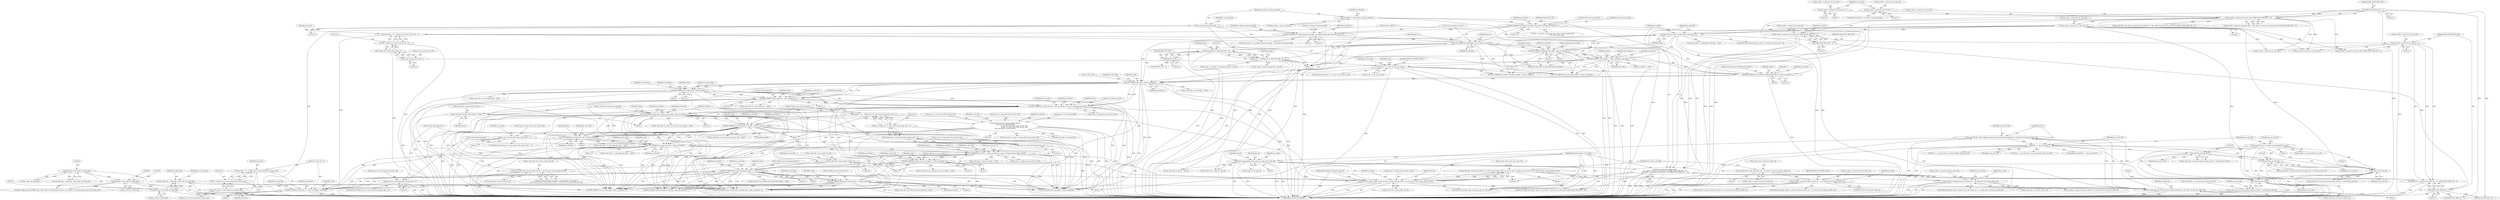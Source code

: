 digraph "0_Android_913d9e8d93d6b81bb8eac3fc2c1426651f5b259d@pointer" {
"1002420" [label="(Call,(void *)ps_pic_buf_ref)"];
"1002341" [label="(Call,(void *)ps_pic_buf_ref)"];
"1002251" [label="(Call,ps_pic_buf_ref = ps_codec->as_process[0].ps_cur_pic)"];
"1002247" [label="(Call,NULL == ps_pic_buf_ref)"];
"1002239" [label="(Call,ps_pic_buf_ref = ihevc_dpb_mgr_get_ref_by_nearest_poc(ps_dpb_mgr, ps_slice_hdr->i4_abs_pic_order_cnt))"];
"1002241" [label="(Call,ihevc_dpb_mgr_get_ref_by_nearest_poc(ps_dpb_mgr, ps_slice_hdr->i4_abs_pic_order_cnt))"];
"1002224" [label="(Call,*ps_dpb_mgr = (dpb_mgr_t *)ps_codec->pv_dpb_mgr)"];
"1002226" [label="(Call,(dpb_mgr_t *)ps_codec->pv_dpb_mgr)"];
"1002097" [label="(Call,(dpb_mgr_t *)ps_codec->pv_dpb_mgr)"];
"1002023" [label="(Call,(dpb_mgr_t *)ps_codec->pv_dpb_mgr)"];
"1001684" [label="(Call,ps_codec->s_parse.i4_abs_pic_order_cnt == ps_slice_hdr->i4_abs_pic_order_cnt)"];
"1001655" [label="(Call,ps_slice_hdr->i4_abs_pic_order_cnt = ihevcd_calc_poc(ps_codec, ps_nal, ps_sps->i1_log2_max_pic_order_cnt_lsb, ps_slice_hdr->i4_pic_order_cnt_lsb))"];
"1001659" [label="(Call,ihevcd_calc_poc(ps_codec, ps_nal, ps_sps->i1_log2_max_pic_order_cnt_lsb, ps_slice_hdr->i4_pic_order_cnt_lsb))"];
"1000439" [label="(Call,ihevcd_copy_slice_hdr(ps_codec,\n (ps_codec->s_parse.i4_cur_slice_idx & (MAX_SLICE_HDR_CNT - 1)),\n ((ps_codec->s_parse.i4_cur_slice_idx - 1) & (MAX_SLICE_HDR_CNT - 1))))"];
"1000264" [label="(Call,ihevcd_copy_pps(ps_codec, pps_id, ps_pps_ref->i1_pps_id))"];
"1000130" [label="(MethodParameterIn,codec_t *ps_codec)"];
"1000214" [label="(Call,pps_id = CLIP3(pps_id, 0, MAX_PPS_CNT - 2))"];
"1000216" [label="(Call,CLIP3(pps_id, 0, MAX_PPS_CNT - 2))"];
"1000210" [label="(Call,UEV_PARSE(\"pic_parameter_set_id\", pps_id, ps_bitstrm))"];
"1000191" [label="(Call,BITS_PARSE(\"first_slice_in_pic_flag\", first_slice_in_pic_flag, ps_bitstrm, 1))"];
"1000148" [label="(Call,*ps_bitstrm = &ps_codec->s_parse.s_bitstrm)"];
"1000205" [label="(Call,BITS_PARSE(\"no_output_of_prior_pics_flag\", no_output_of_prior_pics_flag, ps_bitstrm, 1))"];
"1000160" [label="(Call,no_output_of_prior_pics_flag = 0)"];
"1000219" [label="(Call,MAX_PPS_CNT - 2)"];
"1000441" [label="(Call,ps_codec->s_parse.i4_cur_slice_idx & (MAX_SLICE_HDR_CNT - 1))"];
"1000406" [label="(Call,ps_codec->s_parse.i4_cur_slice_idx & (MAX_SLICE_HDR_CNT - 1))"];
"1000376" [label="(Call,ps_codec->s_parse.i4_cur_slice_idx = 0)"];
"1000391" [label="(Call,ps_codec->s_parse.i4_cur_slice_idx = 1)"];
"1000412" [label="(Call,MAX_SLICE_HDR_CNT - 1)"];
"1000431" [label="(Call,ps_codec->s_parse.i4_cur_slice_idx > 0)"];
"1000447" [label="(Call,MAX_SLICE_HDR_CNT - 1)"];
"1000450" [label="(Call,(ps_codec->s_parse.i4_cur_slice_idx - 1) & (MAX_SLICE_HDR_CNT - 1))"];
"1000451" [label="(Call,ps_codec->s_parse.i4_cur_slice_idx - 1)"];
"1000458" [label="(Call,MAX_SLICE_HDR_CNT - 1)"];
"1000131" [label="(MethodParameterIn,nal_header_t *ps_nal)"];
"1000946" [label="(Call,BITS_PARSE(\"poc_lsb_lt[ i ]\", value, ps_bitstrm, ps_sps->i1_log2_max_pic_order_cnt_lsb))"];
"1000858" [label="(Call,UEV_PARSE(\"num_long_term_pics\", value, ps_bitstrm))"];
"1000835" [label="(Call,UEV_PARSE(\"num_long_term_sps\", value, ps_bitstrm))"];
"1000735" [label="(Call,BITS_PARSE(\"short_term_ref_pic_set_idx\", value, ps_bitstrm, numbits))"];
"1000695" [label="(Call,BITS_PARSE(\"short_term_ref_pic_set_sps_flag\", value, ps_bitstrm, 1))"];
"1000683" [label="(Call,BITS_PARSE(\"pic_order_cnt_lsb\", value, ps_bitstrm, ps_sps->i1_log2_max_pic_order_cnt_lsb))"];
"1000638" [label="(Call,BITS_PARSE(\"pic_output_flag\", value, ps_bitstrm, 1))"];
"1000593" [label="(Call,UEV_PARSE(\"slice_type\", value, ps_bitstrm))"];
"1000588" [label="(Call,BITS_PARSE(\"slice_reserved_undetermined_flag[ i ]\", value, ps_bitstrm, 1))"];
"1000538" [label="(Call,value >= ps_sps->i4_pic_size_in_ctb)"];
"1000529" [label="(Call,BITS_PARSE(\"slice_address\", value, ps_bitstrm, num_bits))"];
"1000429" [label="(Call,value && (ps_codec->s_parse.i4_cur_slice_idx > 0))"];
"1000423" [label="(Call,BITS_PARSE(\"dependent_slice_flag\", value, ps_bitstrm, 1))"];
"1000519" [label="(Call,num_bits = 32 - CLZ(ps_sps->i4_pic_size_in_ctb - 1))"];
"1000521" [label="(Call,32 - CLZ(ps_sps->i4_pic_size_in_ctb - 1))"];
"1000523" [label="(Call,CLZ(ps_sps->i4_pic_size_in_ctb - 1))"];
"1000524" [label="(Call,ps_sps->i4_pic_size_in_ctb - 1)"];
"1000660" [label="(Call,BITS_PARSE(\"colour_plane_id\", value, ps_bitstrm, 2))"];
"1000725" [label="(Call,numbits = 32 - CLZ(ps_sps->i1_num_short_term_ref_pic_sets - 1))"];
"1000727" [label="(Call,32 - CLZ(ps_sps->i1_num_short_term_ref_pic_sets - 1))"];
"1000729" [label="(Call,CLZ(ps_sps->i1_num_short_term_ref_pic_sets - 1))"];
"1000730" [label="(Call,ps_sps->i1_num_short_term_ref_pic_sets - 1)"];
"1000719" [label="(Call,ps_sps->i1_num_short_term_ref_pic_sets > 1)"];
"1000779" [label="(Call,ihevcd_short_term_ref_pic_set(ps_bitstrm,\n &ps_sps->as_stref_picset[0],\n                                              ps_sps->i1_num_short_term_ref_pic_sets,\n                                              ps_sps->i1_num_short_term_ref_pic_sets,\n &ps_slice_hdr->s_stref_picset))"];
"1000998" [label="(Call,UEV_PARSE(\"delata_poc_msb_cycle_lt[ i ]\", value, ps_bitstrm))"];
"1000972" [label="(Call,BITS_PARSE(\"delta_poc_msb_present_flag[ i ]\", value, ps_bitstrm, 1))"];
"1000917" [label="(Call,BITS_PARSE(\"lt_idx_sps[ i ]\", value, ps_bitstrm, num_bits))"];
"1000909" [label="(Call,num_bits = 32 - CLZ(ps_sps->i1_num_long_term_ref_pics_sps))"];
"1000911" [label="(Call,32 - CLZ(ps_sps->i1_num_long_term_ref_pics_sps))"];
"1000913" [label="(Call,CLZ(ps_sps->i1_num_long_term_ref_pics_sps))"];
"1000829" [label="(Call,ps_sps->i1_num_long_term_ref_pics_sps > 0)"];
"1000960" [label="(Call,BITS_PARSE(\"used_by_curr_pic_lt_flag[ i ]\", value, ps_bitstrm, 1))"];
"1000561" [label="(Call,ps_slice_hdr->i4_pic_order_cnt_lsb = 0)"];
"1001638" [label="(Call,ps_slice_hdr_base->i4_pic_order_cnt_lsb != ps_slice_hdr->i4_pic_order_cnt_lsb)"];
"1000690" [label="(Call,ps_slice_hdr->i4_pic_order_cnt_lsb = value)"];
"1001670" [label="(Call,ps_slice_hdr->i4_abs_pic_order_cnt = ps_codec->s_parse.i4_abs_pic_order_cnt)"];
"1001850" [label="(Call,ps_codec->s_parse.i4_abs_pic_order_cnt == ps_slice_hdr->i4_abs_pic_order_cnt)"];
"1002307" [label="(Call,(void *)ps_pic_buf_ref)"];
"1002386" [label="(Call,(void *)ps_pic_buf_ref)"];
"1002412" [label="(Call,ps_slice_hdr->as_ref_pic_list1[r_idx].pv_pic_buf = (void *)ps_pic_buf_ref)"];
"1000723" [label="(Literal,1)"];
"1002253" [label="(Call,ps_codec->as_process[0].ps_cur_pic)"];
"1000391" [label="(Call,ps_codec->s_parse.i4_cur_slice_idx = 1)"];
"1000864" [label="(Identifier,ps_slice_hdr)"];
"1000834" [label="(Block,)"];
"1000917" [label="(Call,BITS_PARSE(\"lt_idx_sps[ i ]\", value, ps_bitstrm, num_bits))"];
"1000449" [label="(Literal,1)"];
"1002518" [label="(Call,ihevcd_copy_slice_hdr(ps_codec, 0, (ps_codec->s_parse.i4_cur_slice_idx & (MAX_SLICE_HDR_CNT - 1))))"];
"1000207" [label="(Identifier,no_output_of_prior_pics_flag)"];
"1000838" [label="(Identifier,ps_bitstrm)"];
"1001661" [label="(Identifier,ps_nal)"];
"1002247" [label="(Call,NULL == ps_pic_buf_ref)"];
"1002240" [label="(Identifier,ps_pic_buf_ref)"];
"1000377" [label="(Call,ps_codec->s_parse.i4_cur_slice_idx)"];
"1000921" [label="(Identifier,num_bits)"];
"1000161" [label="(Identifier,no_output_of_prior_pics_flag)"];
"1001864" [label="(Identifier,ps_codec)"];
"1000912" [label="(Literal,32)"];
"1001002" [label="(Call,ps_slice_hdr->ai1_delta_poc_msb_cycle_lt[i] = value)"];
"1000271" [label="(Identifier,sps_id)"];
"1002368" [label="(Call,NULL == ps_slice_hdr->as_ref_pic_list1[r_idx].pv_pic_buf)"];
"1000953" [label="(Call,ps_slice_hdr->ai4_poc_lsb_lt[i] = value)"];
"1001860" [label="(Identifier,IHEVCD_IGNORE_SLICE)"];
"1000285" [label="(Call,(0 != ps_codec->u4_pic_cnt || ps_codec->i4_pic_present) &&\n                    first_slice_in_pic_flag)"];
"1000900" [label="(Block,)"];
"1000206" [label="(Literal,\"no_output_of_prior_pics_flag\")"];
"1002270" [label="(Identifier,ps_mv_buf_ref)"];
"1002527" [label="(Call,MAX_SLICE_HDR_CNT - 1)"];
"1000968" [label="(Identifier,ps_slice_hdr)"];
"1001638" [label="(Call,ps_slice_hdr_base->i4_pic_order_cnt_lsb != ps_slice_hdr->i4_pic_order_cnt_lsb)"];
"1000461" [label="(Call,ps_slice_hdr->i1_dependent_slice_flag = value)"];
"1002413" [label="(Call,ps_slice_hdr->as_ref_pic_list1[r_idx].pv_pic_buf)"];
"1000587" [label="(Block,)"];
"1002023" [label="(Call,(dpb_mgr_t *)ps_codec->pv_dpb_mgr)"];
"1000266" [label="(Identifier,pps_id)"];
"1000962" [label="(Identifier,value)"];
"1000212" [label="(Identifier,pps_id)"];
"1000205" [label="(Call,BITS_PARSE(\"no_output_of_prior_pics_flag\", no_output_of_prior_pics_flag, ps_bitstrm, 1))"];
"1000428" [label="(ControlStructure,if(value && (ps_codec->s_parse.i4_cur_slice_idx > 0)))"];
"1001001" [label="(Identifier,ps_bitstrm)"];
"1000998" [label="(Call,UEV_PARSE(\"delata_poc_msb_cycle_lt[ i ]\", value, ps_bitstrm))"];
"1000165" [label="(Identifier,i1_nal_unit_type)"];
"1000224" [label="(Call,ps_codec->s_parse.ps_pps_base + pps_id)"];
"1000217" [label="(Identifier,pps_id)"];
"1002219" [label="(Block,)"];
"1000972" [label="(Call,BITS_PARSE(\"delta_poc_msb_present_flag[ i ]\", value, ps_bitstrm, 1))"];
"1002017" [label="(Call,ihevcd_bits_flush_to_byte_boundary(ps_bitstrm))"];
"1000731" [label="(Call,ps_sps->i1_num_short_term_ref_pic_sets)"];
"1000521" [label="(Call,32 - CLZ(ps_sps->i4_pic_size_in_ctb - 1))"];
"1000430" [label="(Identifier,value)"];
"1001850" [label="(Call,ps_codec->s_parse.i4_abs_pic_order_cnt == ps_slice_hdr->i4_abs_pic_order_cnt)"];
"1000132" [label="(Block,)"];
"1000947" [label="(Literal,\"poc_lsb_lt[ i ]\")"];
"1002025" [label="(Call,ps_codec->pv_dpb_mgr)"];
"1000529" [label="(Call,BITS_PARSE(\"slice_address\", value, ps_bitstrm, num_bits))"];
"1000778" [label="(Block,)"];
"1000835" [label="(Call,UEV_PARSE(\"num_long_term_sps\", value, ps_bitstrm))"];
"1000392" [label="(Call,ps_codec->s_parse.i4_cur_slice_idx)"];
"1000264" [label="(Call,ihevcd_copy_pps(ps_codec, pps_id, ps_pps_ref->i1_pps_id))"];
"1002386" [label="(Call,(void *)ps_pic_buf_ref)"];
"1000193" [label="(Identifier,first_slice_in_pic_flag)"];
"1000431" [label="(Call,ps_codec->s_parse.i4_cur_slice_idx > 0)"];
"1000520" [label="(Identifier,num_bits)"];
"1000779" [label="(Call,ihevcd_short_term_ref_pic_set(ps_bitstrm,\n &ps_sps->as_stref_picset[0],\n                                              ps_sps->i1_num_short_term_ref_pic_sets,\n                                              ps_sps->i1_num_short_term_ref_pic_sets,\n &ps_slice_hdr->s_stref_picset))"];
"1000210" [label="(Call,UEV_PARSE(\"pic_parameter_set_id\", pps_id, ps_bitstrm))"];
"1000442" [label="(Call,ps_codec->s_parse.i4_cur_slice_idx)"];
"1001670" [label="(Call,ps_slice_hdr->i4_abs_pic_order_cnt = ps_codec->s_parse.i4_abs_pic_order_cnt)"];
"1000907" [label="(Block,)"];
"1001809" [label="(Call,MAX_SLICE_HDR_CNT - 1)"];
"1000641" [label="(Identifier,ps_bitstrm)"];
"1000220" [label="(Identifier,MAX_PPS_CNT)"];
"1001656" [label="(Call,ps_slice_hdr->i4_abs_pic_order_cnt)"];
"1000525" [label="(Call,ps_sps->i4_pic_size_in_ctb)"];
"1000194" [label="(Identifier,ps_bitstrm)"];
"1000213" [label="(Identifier,ps_bitstrm)"];
"1000999" [label="(Literal,\"delata_poc_msb_cycle_lt[ i ]\")"];
"1002420" [label="(Call,(void *)ps_pic_buf_ref)"];
"1001630" [label="(Call,(ps_slice_hdr_base->i1_pps_id != ps_slice_hdr->i1_pps_id) ||\n (ps_slice_hdr_base->i4_pic_order_cnt_lsb != ps_slice_hdr->i4_pic_order_cnt_lsb))"];
"1000427" [label="(Literal,1)"];
"1000728" [label="(Literal,32)"];
"1002343" [label="(Identifier,ps_pic_buf_ref)"];
"1002299" [label="(Call,ps_slice_hdr->as_ref_pic_list0[r_idx].pv_pic_buf = (void *)ps_pic_buf_ref)"];
"1000919" [label="(Identifier,value)"];
"1000458" [label="(Call,MAX_SLICE_HDR_CNT - 1)"];
"1000414" [label="(Literal,1)"];
"1000976" [label="(Literal,1)"];
"1000412" [label="(Call,MAX_SLICE_HDR_CNT - 1)"];
"1000215" [label="(Identifier,pps_id)"];
"1000561" [label="(Call,ps_slice_hdr->i4_pic_order_cnt_lsb = 0)"];
"1001856" [label="(Call,ps_slice_hdr->i4_abs_pic_order_cnt)"];
"1000382" [label="(Literal,0)"];
"1000913" [label="(Call,CLZ(ps_sps->i1_num_long_term_ref_pics_sps))"];
"1000699" [label="(Literal,1)"];
"1001455" [label="(Call,SEV_PARSE(\"slice_qp_delta\", value, ps_bitstrm))"];
"1001681" [label="(Identifier,first_slice_in_pic_flag)"];
"1000199" [label="(Identifier,NAL_BLA_W_LP)"];
"1000595" [label="(Identifier,value)"];
"1000590" [label="(Identifier,value)"];
"1000661" [label="(Literal,\"colour_plane_id\")"];
"1000946" [label="(Call,BITS_PARSE(\"poc_lsb_lt[ i ]\", value, ps_bitstrm, ps_sps->i1_log2_max_pic_order_cnt_lsb))"];
"1000528" [label="(Literal,1)"];
"1000694" [label="(Identifier,value)"];
"1000739" [label="(Identifier,numbits)"];
"1000977" [label="(Call,ps_slice_hdr->ai1_delta_poc_msb_present_flag[i] = value)"];
"1001684" [label="(Call,ps_codec->s_parse.i4_abs_pic_order_cnt == ps_slice_hdr->i4_abs_pic_order_cnt)"];
"1000568" [label="(Identifier,ps_slice_hdr)"];
"1000734" [label="(Literal,1)"];
"1001107" [label="(Call,BITS_PARSE(\"slice_sao_luma_flag\", value, ps_bitstrm, 1))"];
"1000948" [label="(Identifier,value)"];
"1002243" [label="(Call,ps_slice_hdr->i4_abs_pic_order_cnt)"];
"1000702" [label="(Identifier,ps_slice_hdr)"];
"1001671" [label="(Call,ps_slice_hdr->i4_abs_pic_order_cnt)"];
"1000502" [label="(Call,ps_slice_hdr->i1_no_output_of_prior_pics_flag = no_output_of_prior_pics_flag)"];
"1000454" [label="(Identifier,ps_codec)"];
"1000478" [label="(Call,ps_slice_hdr->i1_pps_id = pps_id)"];
"1000413" [label="(Identifier,MAX_SLICE_HDR_CNT)"];
"1000640" [label="(Identifier,value)"];
"1001660" [label="(Identifier,ps_codec)"];
"1002021" [label="(Call,*ps_dpb_mgr = (dpb_mgr_t *)ps_codec->pv_dpb_mgr)"];
"1000961" [label="(Literal,\"used_by_curr_pic_lt_flag[ i ]\")"];
"1000432" [label="(Call,ps_codec->s_parse.i4_cur_slice_idx)"];
"1000637" [label="(Block,)"];
"1000746" [label="(Identifier,st_rps_idx)"];
"1002226" [label="(Call,(dpb_mgr_t *)ps_codec->pv_dpb_mgr)"];
"1002521" [label="(Call,ps_codec->s_parse.i4_cur_slice_idx & (MAX_SLICE_HDR_CNT - 1))"];
"1000222" [label="(Call,ps_pps = ps_codec->s_parse.ps_pps_base + pps_id)"];
"1000964" [label="(Literal,1)"];
"1000209" [label="(Literal,1)"];
"1000593" [label="(Call,UEV_PARSE(\"slice_type\", value, ps_bitstrm))"];
"1000719" [label="(Call,ps_sps->i1_num_short_term_ref_pic_sets > 1)"];
"1002225" [label="(Identifier,ps_dpb_mgr)"];
"1000160" [label="(Call,no_output_of_prior_pics_flag = 0)"];
"1000385" [label="(ControlStructure,if(0 == ps_codec->i4_pic_present))"];
"1000463" [label="(Identifier,ps_slice_hdr)"];
"1000439" [label="(Call,ihevcd_copy_slice_hdr(ps_codec,\n (ps_codec->s_parse.i4_cur_slice_idx & (MAX_SLICE_HDR_CNT - 1)),\n ((ps_codec->s_parse.i4_cur_slice_idx - 1) & (MAX_SLICE_HDR_CNT - 1))))"];
"1000950" [label="(Call,ps_sps->i1_log2_max_pic_order_cnt_lsb)"];
"1000221" [label="(Literal,2)"];
"1001674" [label="(Call,ps_codec->s_parse.i4_abs_pic_order_cnt)"];
"1002097" [label="(Call,(dpb_mgr_t *)ps_codec->pv_dpb_mgr)"];
"1001642" [label="(Call,ps_slice_hdr->i4_pic_order_cnt_lsb)"];
"1002251" [label="(Call,ps_pic_buf_ref = ps_codec->as_process[0].ps_cur_pic)"];
"1002411" [label="(Block,)"];
"1000830" [label="(Call,ps_sps->i1_num_long_term_ref_pics_sps)"];
"1000211" [label="(Literal,\"pic_parameter_set_id\")"];
"1000406" [label="(Call,ps_codec->s_parse.i4_cur_slice_idx & (MAX_SLICE_HDR_CNT - 1))"];
"1002096" [label="(Call,ihevc_dpb_mgr_del_ref((dpb_mgr_t *)ps_codec->pv_dpb_mgr, (buf_mgr_t *)ps_codec->pv_pic_buf_mgr, ps_pic_buf->i4_abs_poc))"];
"1001655" [label="(Call,ps_slice_hdr->i4_abs_pic_order_cnt = ihevcd_calc_poc(ps_codec, ps_nal, ps_sps->i1_log2_max_pic_order_cnt_lsb, ps_slice_hdr->i4_pic_order_cnt_lsb))"];
"1000192" [label="(Literal,\"first_slice_in_pic_flag\")"];
"1001659" [label="(Call,ihevcd_calc_poc(ps_codec, ps_nal, ps_sps->i1_log2_max_pic_order_cnt_lsb, ps_slice_hdr->i4_pic_order_cnt_lsb))"];
"1000214" [label="(Call,pps_id = CLIP3(pps_id, 0, MAX_PPS_CNT - 2))"];
"1000720" [label="(Call,ps_sps->i1_num_short_term_ref_pic_sets)"];
"1000837" [label="(Identifier,value)"];
"1000742" [label="(Identifier,ps_slice_hdr)"];
"1000638" [label="(Call,BITS_PARSE(\"pic_output_flag\", value, ps_bitstrm, 1))"];
"1000539" [label="(Identifier,value)"];
"1000827" [label="(Block,)"];
"1000267" [label="(Call,ps_pps_ref->i1_pps_id)"];
"1001861" [label="(Call,ps_codec->s_parse.i4_abs_pic_order_cnt = ps_slice_hdr->i4_abs_pic_order_cnt)"];
"1001763" [label="(Identifier,ps_codec)"];
"1000662" [label="(Identifier,value)"];
"1001662" [label="(Call,ps_sps->i1_log2_max_pic_order_cnt_lsb)"];
"1002242" [label="(Identifier,ps_dpb_mgr)"];
"1000738" [label="(Identifier,ps_bitstrm)"];
"1000398" [label="(Call,ps_slice_hdr = ps_codec->s_parse.ps_slice_hdr_base + (ps_codec->s_parse.i4_cur_slice_idx & (MAX_SLICE_HDR_CNT - 1)))"];
"1000441" [label="(Call,ps_codec->s_parse.i4_cur_slice_idx & (MAX_SLICE_HDR_CNT - 1))"];
"1000524" [label="(Call,ps_sps->i4_pic_size_in_ctb - 1)"];
"1000596" [label="(Identifier,ps_bitstrm)"];
"1000538" [label="(Call,value >= ps_sps->i4_pic_size_in_ctb)"];
"1001639" [label="(Call,ps_slice_hdr_base->i4_pic_order_cnt_lsb)"];
"1000148" [label="(Call,*ps_bitstrm = &ps_codec->s_parse.s_bitstrm)"];
"1001713" [label="(Call,ps_codec->s_parse.i4_cur_slice_idx--)"];
"1002388" [label="(Identifier,ps_pic_buf_ref)"];
"1002201" [label="(Call,ihevcd_ref_list(ps_codec, ps_pps, ps_sps, ps_slice_hdr))"];
"1000740" [label="(Call,ps_slice_hdr->i1_short_term_ref_pic_set_idx = value)"];
"1000960" [label="(Call,BITS_PARSE(\"used_by_curr_pic_lt_flag[ i ]\", value, ps_bitstrm, 1))"];
"1002233" [label="(Identifier,ps_mv_buf_mgr)"];
"1000265" [label="(Identifier,ps_codec)"];
"1000519" [label="(Call,num_bits = 32 - CLZ(ps_sps->i4_pic_size_in_ctb - 1))"];
"1000667" [label="(Identifier,ps_slice_hdr)"];
"1001669" [label="(Block,)"];
"1002620" [label="(MethodReturn,IHEVCD_ERROR_T)"];
"1000798" [label="(Identifier,st_rps_idx)"];
"1000375" [label="(Block,)"];
"1000451" [label="(Call,ps_codec->s_parse.i4_cur_slice_idx - 1)"];
"1000829" [label="(Call,ps_sps->i1_num_long_term_ref_pics_sps > 0)"];
"1000191" [label="(Call,BITS_PARSE(\"first_slice_in_pic_flag\", first_slice_in_pic_flag, ps_bitstrm, 1))"];
"1000376" [label="(Call,ps_codec->s_parse.i4_cur_slice_idx = 0)"];
"1000555" [label="(Block,)"];
"1000684" [label="(Literal,\"pic_order_cnt_lsb\")"];
"1000691" [label="(Call,ps_slice_hdr->i4_pic_order_cnt_lsb)"];
"1002250" [label="(Block,)"];
"1002252" [label="(Identifier,ps_pic_buf_ref)"];
"1000945" [label="(Block,)"];
"1000586" [label="(Identifier,i)"];
"1000532" [label="(Identifier,ps_bitstrm)"];
"1000594" [label="(Literal,\"slice_type\")"];
"1000517" [label="(Block,)"];
"1000591" [label="(Identifier,ps_bitstrm)"];
"1000530" [label="(Literal,\"slice_address\")"];
"1002412" [label="(Call,ps_slice_hdr->as_ref_pic_list1[r_idx].pv_pic_buf = (void *)ps_pic_buf_ref)"];
"1000204" [label="(Block,)"];
"1000787" [label="(Call,ps_sps->i1_num_short_term_ref_pic_sets)"];
"1001685" [label="(Call,ps_codec->s_parse.i4_abs_pic_order_cnt)"];
"1000780" [label="(Identifier,ps_bitstrm)"];
"1000597" [label="(Call,ps_slice_hdr->i1_slice_type = value)"];
"1001696" [label="(Identifier,slice_address)"];
"1000639" [label="(Literal,\"pic_output_flag\")"];
"1000531" [label="(Identifier,value)"];
"1002248" [label="(Identifier,NULL)"];
"1000450" [label="(Call,(ps_codec->s_parse.i4_cur_slice_idx - 1) & (MAX_SLICE_HDR_CNT - 1))"];
"1001851" [label="(Call,ps_codec->s_parse.i4_abs_pic_order_cnt)"];
"1000697" [label="(Identifier,value)"];
"1000535" [label="(Identifier,slice_address)"];
"1000642" [label="(Literal,1)"];
"1000730" [label="(Call,ps_sps->i1_num_short_term_ref_pic_sets - 1)"];
"1001654" [label="(Block,)"];
"1002246" [label="(ControlStructure,if(NULL == ps_pic_buf_ref))"];
"1000659" [label="(Block,)"];
"1000695" [label="(Call,BITS_PARSE(\"short_term_ref_pic_set_sps_flag\", value, ps_bitstrm, 1))"];
"1002239" [label="(Call,ps_pic_buf_ref = ihevc_dpb_mgr_get_ref_by_nearest_poc(ps_dpb_mgr, ps_slice_hdr->i4_abs_pic_order_cnt))"];
"1000664" [label="(Literal,2)"];
"1001005" [label="(Identifier,ps_slice_hdr)"];
"1000859" [label="(Literal,\"num_long_term_pics\")"];
"1000507" [label="(Call,ps_slice_hdr->i1_pps_id = pps_id)"];
"1000690" [label="(Call,ps_slice_hdr->i4_pic_order_cnt_lsb = value)"];
"1000237" [label="(Block,)"];
"1000537" [label="(ControlStructure,if(value >= ps_sps->i4_pic_size_in_ctb))"];
"1000692" [label="(Identifier,ps_slice_hdr)"];
"1000599" [label="(Identifier,ps_slice_hdr)"];
"1000426" [label="(Identifier,ps_bitstrm)"];
"1000588" [label="(Call,BITS_PARSE(\"slice_reserved_undetermined_flag[ i ]\", value, ps_bitstrm, 1))"];
"1000457" [label="(Literal,1)"];
"1000195" [label="(Literal,1)"];
"1002309" [label="(Identifier,ps_pic_buf_ref)"];
"1000423" [label="(Call,BITS_PARSE(\"dependent_slice_flag\", value, ps_bitstrm, 1))"];
"1000397" [label="(Literal,1)"];
"1000429" [label="(Call,value && (ps_codec->s_parse.i4_cur_slice_idx > 0))"];
"1000643" [label="(Call,ps_slice_hdr->i1_pic_output_flag = value)"];
"1000963" [label="(Identifier,ps_bitstrm)"];
"1000860" [label="(Identifier,value)"];
"1000729" [label="(Call,CLZ(ps_sps->i1_num_short_term_ref_pic_sets - 1))"];
"1000918" [label="(Literal,\"lt_idx_sps[ i ]\")"];
"1002289" [label="(Call,NULL == ps_slice_hdr->as_ref_pic_list0[r_idx].pv_pic_buf)"];
"1001683" [label="(ControlStructure,if(ps_codec->s_parse.i4_abs_pic_order_cnt == ps_slice_hdr->i4_abs_pic_order_cnt))"];
"1002224" [label="(Call,*ps_dpb_mgr = (dpb_mgr_t *)ps_codec->pv_dpb_mgr)"];
"1000925" [label="(Identifier,ps_slice_hdr)"];
"1000949" [label="(Identifier,ps_bitstrm)"];
"1000440" [label="(Identifier,ps_codec)"];
"1002333" [label="(Call,ps_slice_hdr->as_ref_pic_list0[r_idx].pv_pic_buf = (void *)ps_pic_buf_ref)"];
"1000424" [label="(Literal,\"dependent_slice_flag\")"];
"1000735" [label="(Call,BITS_PARSE(\"short_term_ref_pic_set_idx\", value, ps_bitstrm, numbits))"];
"1002422" [label="(Identifier,ps_pic_buf_ref)"];
"1001884" [label="(Call,UEV_PARSE(\"num_entry_point_offsets\", value, ps_bitstrm))"];
"1000544" [label="(Identifier,IHEVCD_IGNORE_SLICE)"];
"1000592" [label="(Literal,1)"];
"1001849" [label="(ControlStructure,if(ps_codec->s_parse.i4_abs_pic_order_cnt == ps_slice_hdr->i4_abs_pic_order_cnt))"];
"1000678" [label="(Block,)"];
"1000737" [label="(Identifier,value)"];
"1002307" [label="(Call,(void *)ps_pic_buf_ref)"];
"1000797" [label="(Call,st_rps_idx = ps_sps->i1_num_short_term_ref_pic_sets)"];
"1000909" [label="(Call,num_bits = 32 - CLZ(ps_sps->i1_num_long_term_ref_pics_sps))"];
"1000533" [label="(Identifier,num_bits)"];
"1000686" [label="(Identifier,ps_bitstrm)"];
"1000836" [label="(Literal,\"num_long_term_sps\")"];
"1000956" [label="(Identifier,ps_slice_hdr)"];
"1001170" [label="(Call,BITS_PARSE(\"num_ref_idx_active_override_flag\", value, ps_bitstrm, 1))"];
"1000131" [label="(MethodParameterIn,nal_header_t *ps_nal)"];
"1002341" [label="(Call,(void *)ps_pic_buf_ref)"];
"1001690" [label="(Call,ps_slice_hdr->i4_abs_pic_order_cnt)"];
"1001772" [label="(Call,ps_codec->s_parse.i4_cur_slice_idx--)"];
"1001082" [label="(Call,BITS_PARSE(\"enable_temporal_mvp_flag\", value, ps_bitstrm, 1))"];
"1000839" [label="(Call,ps_slice_hdr->i1_num_long_term_sps = value)"];
"1000833" [label="(Literal,0)"];
"1000218" [label="(Literal,0)"];
"1000162" [label="(Literal,0)"];
"1000793" [label="(Call,&ps_slice_hdr->s_stref_picset)"];
"1000726" [label="(Identifier,numbits)"];
"1000736" [label="(Literal,\"short_term_ref_pic_set_idx\")"];
"1000683" [label="(Call,BITS_PARSE(\"pic_order_cnt_lsb\", value, ps_bitstrm, ps_sps->i1_log2_max_pic_order_cnt_lsb))"];
"1000437" [label="(Literal,0)"];
"1000911" [label="(Call,32 - CLZ(ps_sps->i1_num_long_term_ref_pics_sps))"];
"1000645" [label="(Identifier,ps_slice_hdr)"];
"1000965" [label="(Call,ps_slice_hdr->ai1_used_by_curr_pic_lt_flag[i] = value)"];
"1000565" [label="(Literal,0)"];
"1000980" [label="(Identifier,ps_slice_hdr)"];
"1000914" [label="(Call,ps_sps->i1_num_long_term_ref_pics_sps)"];
"1000422" [label="(Block,)"];
"1002099" [label="(Call,ps_codec->pv_dpb_mgr)"];
"1000150" [label="(Call,&ps_codec->s_parse.s_bitstrm)"];
"1000459" [label="(Identifier,MAX_SLICE_HDR_CNT)"];
"1001000" [label="(Identifier,value)"];
"1000687" [label="(Call,ps_sps->i1_log2_max_pic_order_cnt_lsb)"];
"1000216" [label="(Call,CLIP3(pps_id, 0, MAX_PPS_CNT - 2))"];
"1000259" [label="(Call,MAX_PPS_CNT - 1)"];
"1000589" [label="(Literal,\"slice_reserved_undetermined_flag[ i ]\")"];
"1000438" [label="(Block,)"];
"1000448" [label="(Identifier,MAX_SLICE_HDR_CNT)"];
"1002261" [label="(Identifier,ps_mv_buf_ref)"];
"1000130" [label="(MethodParameterIn,codec_t *ps_codec)"];
"1000685" [label="(Identifier,value)"];
"1000663" [label="(Identifier,ps_bitstrm)"];
"1002427" [label="(Identifier,ps_slice_hdr)"];
"1002241" [label="(Call,ihevc_dpb_mgr_get_ref_by_nearest_poc(ps_dpb_mgr, ps_slice_hdr->i4_abs_pic_order_cnt))"];
"1000425" [label="(Identifier,value)"];
"1000696" [label="(Literal,\"short_term_ref_pic_set_sps_flag\")"];
"1000974" [label="(Identifier,value)"];
"1000407" [label="(Call,ps_codec->s_parse.i4_cur_slice_idx)"];
"1000208" [label="(Identifier,ps_bitstrm)"];
"1000724" [label="(Block,)"];
"1000997" [label="(Block,)"];
"1000400" [label="(Call,ps_codec->s_parse.ps_slice_hdr_base + (ps_codec->s_parse.i4_cur_slice_idx & (MAX_SLICE_HDR_CNT - 1)))"];
"1000725" [label="(Call,numbits = 32 - CLZ(ps_sps->i1_num_short_term_ref_pic_sets - 1))"];
"1000718" [label="(ControlStructure,if(ps_sps->i1_num_short_term_ref_pic_sets > 1))"];
"1002228" [label="(Call,ps_codec->pv_dpb_mgr)"];
"1000660" [label="(Call,BITS_PARSE(\"colour_plane_id\", value, ps_bitstrm, 2))"];
"1000862" [label="(Call,ps_slice_hdr->i1_num_long_term_pics = value)"];
"1000460" [label="(Literal,1)"];
"1000399" [label="(Identifier,ps_slice_hdr)"];
"1000700" [label="(Call,ps_slice_hdr->i1_short_term_ref_pic_set_sps_flag = value)"];
"1001991" [label="(Call,UEV_PARSE(\"slice_header_extension_length\", value, ps_bitstrm))"];
"1000452" [label="(Call,ps_codec->s_parse.i4_cur_slice_idx)"];
"1000781" [label="(Call,&ps_sps->as_stref_picset[0])"];
"1000828" [label="(ControlStructure,if(ps_sps->i1_num_long_term_ref_pics_sps > 0))"];
"1000973" [label="(Literal,\"delta_poc_msb_present_flag[ i ]\")"];
"1000727" [label="(Call,32 - CLZ(ps_sps->i1_num_short_term_ref_pic_sets - 1))"];
"1000219" [label="(Call,MAX_PPS_CNT - 2)"];
"1001838" [label="(Call,ps_codec->s_parse.i4_abs_pic_order_cnt = ps_slice_hdr->i4_abs_pic_order_cnt)"];
"1000858" [label="(Call,UEV_PARSE(\"num_long_term_pics\", value, ps_bitstrm))"];
"1000223" [label="(Identifier,ps_pps)"];
"1000447" [label="(Call,MAX_SLICE_HDR_CNT - 1)"];
"1001665" [label="(Call,ps_slice_hdr->i4_pic_order_cnt_lsb)"];
"1000534" [label="(Call,slice_address = value)"];
"1002249" [label="(Identifier,ps_pic_buf_ref)"];
"1002378" [label="(Call,ps_slice_hdr->as_ref_pic_list1[r_idx].pv_pic_buf = (void *)ps_pic_buf_ref)"];
"1000975" [label="(Identifier,ps_bitstrm)"];
"1000790" [label="(Call,ps_sps->i1_num_short_term_ref_pic_sets)"];
"1000553" [label="(Identifier,ps_slice_hdr)"];
"1000522" [label="(Literal,32)"];
"1000910" [label="(Identifier,num_bits)"];
"1000540" [label="(Call,ps_sps->i4_pic_size_in_ctb)"];
"1000562" [label="(Call,ps_slice_hdr->i4_pic_order_cnt_lsb)"];
"1000149" [label="(Identifier,ps_bitstrm)"];
"1000698" [label="(Identifier,ps_bitstrm)"];
"1000665" [label="(Call,ps_slice_hdr->i1_colour_plane_id = value)"];
"1000523" [label="(Call,CLZ(ps_sps->i4_pic_size_in_ctb - 1))"];
"1000861" [label="(Identifier,ps_bitstrm)"];
"1000841" [label="(Identifier,ps_slice_hdr)"];
"1000920" [label="(Identifier,ps_bitstrm)"];
"1002420" -> "1002412"  [label="AST: "];
"1002420" -> "1002422"  [label="CFG: "];
"1002421" -> "1002420"  [label="AST: "];
"1002422" -> "1002420"  [label="AST: "];
"1002412" -> "1002420"  [label="CFG: "];
"1002420" -> "1002620"  [label="DDG: "];
"1002420" -> "1002412"  [label="DDG: "];
"1002341" -> "1002420"  [label="DDG: "];
"1002251" -> "1002420"  [label="DDG: "];
"1002386" -> "1002420"  [label="DDG: "];
"1002247" -> "1002420"  [label="DDG: "];
"1002307" -> "1002420"  [label="DDG: "];
"1002341" -> "1002333"  [label="AST: "];
"1002341" -> "1002343"  [label="CFG: "];
"1002342" -> "1002341"  [label="AST: "];
"1002343" -> "1002341"  [label="AST: "];
"1002333" -> "1002341"  [label="CFG: "];
"1002341" -> "1002620"  [label="DDG: "];
"1002341" -> "1002333"  [label="DDG: "];
"1002251" -> "1002341"  [label="DDG: "];
"1002247" -> "1002341"  [label="DDG: "];
"1002307" -> "1002341"  [label="DDG: "];
"1002341" -> "1002386"  [label="DDG: "];
"1002251" -> "1002250"  [label="AST: "];
"1002251" -> "1002253"  [label="CFG: "];
"1002252" -> "1002251"  [label="AST: "];
"1002253" -> "1002251"  [label="AST: "];
"1002261" -> "1002251"  [label="CFG: "];
"1002251" -> "1002620"  [label="DDG: "];
"1002251" -> "1002620"  [label="DDG: "];
"1002251" -> "1002307"  [label="DDG: "];
"1002251" -> "1002386"  [label="DDG: "];
"1002247" -> "1002246"  [label="AST: "];
"1002247" -> "1002249"  [label="CFG: "];
"1002248" -> "1002247"  [label="AST: "];
"1002249" -> "1002247"  [label="AST: "];
"1002252" -> "1002247"  [label="CFG: "];
"1002270" -> "1002247"  [label="CFG: "];
"1002247" -> "1002620"  [label="DDG: "];
"1002247" -> "1002620"  [label="DDG: "];
"1002247" -> "1002620"  [label="DDG: "];
"1002239" -> "1002247"  [label="DDG: "];
"1002247" -> "1002289"  [label="DDG: "];
"1002247" -> "1002307"  [label="DDG: "];
"1002247" -> "1002368"  [label="DDG: "];
"1002247" -> "1002386"  [label="DDG: "];
"1002239" -> "1002219"  [label="AST: "];
"1002239" -> "1002241"  [label="CFG: "];
"1002240" -> "1002239"  [label="AST: "];
"1002241" -> "1002239"  [label="AST: "];
"1002248" -> "1002239"  [label="CFG: "];
"1002239" -> "1002620"  [label="DDG: "];
"1002241" -> "1002239"  [label="DDG: "];
"1002241" -> "1002239"  [label="DDG: "];
"1002241" -> "1002243"  [label="CFG: "];
"1002242" -> "1002241"  [label="AST: "];
"1002243" -> "1002241"  [label="AST: "];
"1002241" -> "1002620"  [label="DDG: "];
"1002241" -> "1002620"  [label="DDG: "];
"1002224" -> "1002241"  [label="DDG: "];
"1001684" -> "1002241"  [label="DDG: "];
"1001850" -> "1002241"  [label="DDG: "];
"1002224" -> "1002219"  [label="AST: "];
"1002224" -> "1002226"  [label="CFG: "];
"1002225" -> "1002224"  [label="AST: "];
"1002226" -> "1002224"  [label="AST: "];
"1002233" -> "1002224"  [label="CFG: "];
"1002224" -> "1002620"  [label="DDG: "];
"1002226" -> "1002224"  [label="DDG: "];
"1002226" -> "1002228"  [label="CFG: "];
"1002227" -> "1002226"  [label="AST: "];
"1002228" -> "1002226"  [label="AST: "];
"1002226" -> "1002620"  [label="DDG: "];
"1002097" -> "1002226"  [label="DDG: "];
"1002023" -> "1002226"  [label="DDG: "];
"1002097" -> "1002096"  [label="AST: "];
"1002097" -> "1002099"  [label="CFG: "];
"1002098" -> "1002097"  [label="AST: "];
"1002099" -> "1002097"  [label="AST: "];
"1002103" -> "1002097"  [label="CFG: "];
"1002097" -> "1002620"  [label="DDG: "];
"1002097" -> "1002096"  [label="DDG: "];
"1002023" -> "1002097"  [label="DDG: "];
"1002023" -> "1002021"  [label="AST: "];
"1002023" -> "1002025"  [label="CFG: "];
"1002024" -> "1002023"  [label="AST: "];
"1002025" -> "1002023"  [label="AST: "];
"1002021" -> "1002023"  [label="CFG: "];
"1002023" -> "1002620"  [label="DDG: "];
"1002023" -> "1002021"  [label="DDG: "];
"1001684" -> "1001683"  [label="AST: "];
"1001684" -> "1001690"  [label="CFG: "];
"1001685" -> "1001684"  [label="AST: "];
"1001690" -> "1001684"  [label="AST: "];
"1001696" -> "1001684"  [label="CFG: "];
"1001763" -> "1001684"  [label="CFG: "];
"1001684" -> "1002620"  [label="DDG: "];
"1001684" -> "1002620"  [label="DDG: "];
"1001684" -> "1002620"  [label="DDG: "];
"1001655" -> "1001684"  [label="DDG: "];
"1001670" -> "1001684"  [label="DDG: "];
"1001684" -> "1001838"  [label="DDG: "];
"1001655" -> "1001654"  [label="AST: "];
"1001655" -> "1001659"  [label="CFG: "];
"1001656" -> "1001655"  [label="AST: "];
"1001659" -> "1001655"  [label="AST: "];
"1001681" -> "1001655"  [label="CFG: "];
"1001655" -> "1002620"  [label="DDG: "];
"1001659" -> "1001655"  [label="DDG: "];
"1001659" -> "1001655"  [label="DDG: "];
"1001659" -> "1001655"  [label="DDG: "];
"1001659" -> "1001655"  [label="DDG: "];
"1001655" -> "1001850"  [label="DDG: "];
"1001659" -> "1001665"  [label="CFG: "];
"1001660" -> "1001659"  [label="AST: "];
"1001661" -> "1001659"  [label="AST: "];
"1001662" -> "1001659"  [label="AST: "];
"1001665" -> "1001659"  [label="AST: "];
"1001659" -> "1002620"  [label="DDG: "];
"1001659" -> "1002620"  [label="DDG: "];
"1001659" -> "1002620"  [label="DDG: "];
"1001659" -> "1002620"  [label="DDG: "];
"1000439" -> "1001659"  [label="DDG: "];
"1000264" -> "1001659"  [label="DDG: "];
"1000130" -> "1001659"  [label="DDG: "];
"1000131" -> "1001659"  [label="DDG: "];
"1000946" -> "1001659"  [label="DDG: "];
"1000683" -> "1001659"  [label="DDG: "];
"1000561" -> "1001659"  [label="DDG: "];
"1001638" -> "1001659"  [label="DDG: "];
"1000690" -> "1001659"  [label="DDG: "];
"1001659" -> "1002201"  [label="DDG: "];
"1001659" -> "1002518"  [label="DDG: "];
"1000439" -> "1000438"  [label="AST: "];
"1000439" -> "1000450"  [label="CFG: "];
"1000440" -> "1000439"  [label="AST: "];
"1000441" -> "1000439"  [label="AST: "];
"1000450" -> "1000439"  [label="AST: "];
"1000463" -> "1000439"  [label="CFG: "];
"1000439" -> "1002620"  [label="DDG: "];
"1000439" -> "1002620"  [label="DDG: "];
"1000439" -> "1002620"  [label="DDG: "];
"1000439" -> "1002620"  [label="DDG: "];
"1000264" -> "1000439"  [label="DDG: "];
"1000130" -> "1000439"  [label="DDG: "];
"1000441" -> "1000439"  [label="DDG: "];
"1000441" -> "1000439"  [label="DDG: "];
"1000450" -> "1000439"  [label="DDG: "];
"1000450" -> "1000439"  [label="DDG: "];
"1000439" -> "1002201"  [label="DDG: "];
"1000439" -> "1002518"  [label="DDG: "];
"1000264" -> "1000237"  [label="AST: "];
"1000264" -> "1000267"  [label="CFG: "];
"1000265" -> "1000264"  [label="AST: "];
"1000266" -> "1000264"  [label="AST: "];
"1000267" -> "1000264"  [label="AST: "];
"1000271" -> "1000264"  [label="CFG: "];
"1000264" -> "1002620"  [label="DDG: "];
"1000264" -> "1002620"  [label="DDG: "];
"1000264" -> "1002620"  [label="DDG: "];
"1000264" -> "1002620"  [label="DDG: "];
"1000130" -> "1000264"  [label="DDG: "];
"1000214" -> "1000264"  [label="DDG: "];
"1000264" -> "1000478"  [label="DDG: "];
"1000264" -> "1000507"  [label="DDG: "];
"1000264" -> "1002201"  [label="DDG: "];
"1000264" -> "1002518"  [label="DDG: "];
"1000130" -> "1000129"  [label="AST: "];
"1000130" -> "1002620"  [label="DDG: "];
"1000130" -> "1002201"  [label="DDG: "];
"1000130" -> "1002518"  [label="DDG: "];
"1000214" -> "1000132"  [label="AST: "];
"1000214" -> "1000216"  [label="CFG: "];
"1000215" -> "1000214"  [label="AST: "];
"1000216" -> "1000214"  [label="AST: "];
"1000223" -> "1000214"  [label="CFG: "];
"1000214" -> "1002620"  [label="DDG: "];
"1000216" -> "1000214"  [label="DDG: "];
"1000216" -> "1000214"  [label="DDG: "];
"1000216" -> "1000214"  [label="DDG: "];
"1000214" -> "1000222"  [label="DDG: "];
"1000214" -> "1000224"  [label="DDG: "];
"1000214" -> "1000478"  [label="DDG: "];
"1000214" -> "1000507"  [label="DDG: "];
"1000216" -> "1000219"  [label="CFG: "];
"1000217" -> "1000216"  [label="AST: "];
"1000218" -> "1000216"  [label="AST: "];
"1000219" -> "1000216"  [label="AST: "];
"1000216" -> "1002620"  [label="DDG: "];
"1000210" -> "1000216"  [label="DDG: "];
"1000219" -> "1000216"  [label="DDG: "];
"1000219" -> "1000216"  [label="DDG: "];
"1000210" -> "1000132"  [label="AST: "];
"1000210" -> "1000213"  [label="CFG: "];
"1000211" -> "1000210"  [label="AST: "];
"1000212" -> "1000210"  [label="AST: "];
"1000213" -> "1000210"  [label="AST: "];
"1000215" -> "1000210"  [label="CFG: "];
"1000210" -> "1002620"  [label="DDG: "];
"1000210" -> "1002620"  [label="DDG: "];
"1000191" -> "1000210"  [label="DDG: "];
"1000205" -> "1000210"  [label="DDG: "];
"1000210" -> "1000423"  [label="DDG: "];
"1000210" -> "1000529"  [label="DDG: "];
"1000210" -> "1000588"  [label="DDG: "];
"1000210" -> "1000593"  [label="DDG: "];
"1000210" -> "1001884"  [label="DDG: "];
"1000210" -> "1001991"  [label="DDG: "];
"1000210" -> "1002017"  [label="DDG: "];
"1000191" -> "1000132"  [label="AST: "];
"1000191" -> "1000195"  [label="CFG: "];
"1000192" -> "1000191"  [label="AST: "];
"1000193" -> "1000191"  [label="AST: "];
"1000194" -> "1000191"  [label="AST: "];
"1000195" -> "1000191"  [label="AST: "];
"1000199" -> "1000191"  [label="CFG: "];
"1000191" -> "1002620"  [label="DDG: "];
"1000191" -> "1002620"  [label="DDG: "];
"1000148" -> "1000191"  [label="DDG: "];
"1000191" -> "1000205"  [label="DDG: "];
"1000191" -> "1000285"  [label="DDG: "];
"1000148" -> "1000132"  [label="AST: "];
"1000148" -> "1000150"  [label="CFG: "];
"1000149" -> "1000148"  [label="AST: "];
"1000150" -> "1000148"  [label="AST: "];
"1000161" -> "1000148"  [label="CFG: "];
"1000148" -> "1002620"  [label="DDG: "];
"1000148" -> "1002620"  [label="DDG: "];
"1000205" -> "1000204"  [label="AST: "];
"1000205" -> "1000209"  [label="CFG: "];
"1000206" -> "1000205"  [label="AST: "];
"1000207" -> "1000205"  [label="AST: "];
"1000208" -> "1000205"  [label="AST: "];
"1000209" -> "1000205"  [label="AST: "];
"1000211" -> "1000205"  [label="CFG: "];
"1000205" -> "1002620"  [label="DDG: "];
"1000205" -> "1002620"  [label="DDG: "];
"1000160" -> "1000205"  [label="DDG: "];
"1000205" -> "1000502"  [label="DDG: "];
"1000160" -> "1000132"  [label="AST: "];
"1000160" -> "1000162"  [label="CFG: "];
"1000161" -> "1000160"  [label="AST: "];
"1000162" -> "1000160"  [label="AST: "];
"1000165" -> "1000160"  [label="CFG: "];
"1000160" -> "1002620"  [label="DDG: "];
"1000160" -> "1000502"  [label="DDG: "];
"1000219" -> "1000221"  [label="CFG: "];
"1000220" -> "1000219"  [label="AST: "];
"1000221" -> "1000219"  [label="AST: "];
"1000219" -> "1002620"  [label="DDG: "];
"1000219" -> "1000259"  [label="DDG: "];
"1000441" -> "1000447"  [label="CFG: "];
"1000442" -> "1000441"  [label="AST: "];
"1000447" -> "1000441"  [label="AST: "];
"1000454" -> "1000441"  [label="CFG: "];
"1000406" -> "1000441"  [label="DDG: "];
"1000431" -> "1000441"  [label="DDG: "];
"1000447" -> "1000441"  [label="DDG: "];
"1000447" -> "1000441"  [label="DDG: "];
"1000441" -> "1000451"  [label="DDG: "];
"1000406" -> "1000400"  [label="AST: "];
"1000406" -> "1000412"  [label="CFG: "];
"1000407" -> "1000406"  [label="AST: "];
"1000412" -> "1000406"  [label="AST: "];
"1000400" -> "1000406"  [label="CFG: "];
"1000406" -> "1002620"  [label="DDG: "];
"1000406" -> "1002620"  [label="DDG: "];
"1000406" -> "1000398"  [label="DDG: "];
"1000406" -> "1000398"  [label="DDG: "];
"1000406" -> "1000400"  [label="DDG: "];
"1000406" -> "1000400"  [label="DDG: "];
"1000376" -> "1000406"  [label="DDG: "];
"1000391" -> "1000406"  [label="DDG: "];
"1000412" -> "1000406"  [label="DDG: "];
"1000412" -> "1000406"  [label="DDG: "];
"1000406" -> "1000431"  [label="DDG: "];
"1000406" -> "1001713"  [label="DDG: "];
"1000406" -> "1001772"  [label="DDG: "];
"1000406" -> "1002521"  [label="DDG: "];
"1000376" -> "1000375"  [label="AST: "];
"1000376" -> "1000382"  [label="CFG: "];
"1000377" -> "1000376"  [label="AST: "];
"1000382" -> "1000376"  [label="AST: "];
"1000399" -> "1000376"  [label="CFG: "];
"1000391" -> "1000385"  [label="AST: "];
"1000391" -> "1000397"  [label="CFG: "];
"1000392" -> "1000391"  [label="AST: "];
"1000397" -> "1000391"  [label="AST: "];
"1000399" -> "1000391"  [label="CFG: "];
"1000412" -> "1000414"  [label="CFG: "];
"1000413" -> "1000412"  [label="AST: "];
"1000414" -> "1000412"  [label="AST: "];
"1000412" -> "1002620"  [label="DDG: "];
"1000412" -> "1000447"  [label="DDG: "];
"1000412" -> "1001809"  [label="DDG: "];
"1000412" -> "1002527"  [label="DDG: "];
"1000431" -> "1000429"  [label="AST: "];
"1000431" -> "1000437"  [label="CFG: "];
"1000432" -> "1000431"  [label="AST: "];
"1000437" -> "1000431"  [label="AST: "];
"1000429" -> "1000431"  [label="CFG: "];
"1000431" -> "1002620"  [label="DDG: "];
"1000431" -> "1000429"  [label="DDG: "];
"1000431" -> "1000429"  [label="DDG: "];
"1000431" -> "1001713"  [label="DDG: "];
"1000431" -> "1001772"  [label="DDG: "];
"1000431" -> "1002521"  [label="DDG: "];
"1000447" -> "1000449"  [label="CFG: "];
"1000448" -> "1000447"  [label="AST: "];
"1000449" -> "1000447"  [label="AST: "];
"1000447" -> "1000458"  [label="DDG: "];
"1000450" -> "1000458"  [label="CFG: "];
"1000451" -> "1000450"  [label="AST: "];
"1000458" -> "1000450"  [label="AST: "];
"1000450" -> "1002620"  [label="DDG: "];
"1000450" -> "1002620"  [label="DDG: "];
"1000451" -> "1000450"  [label="DDG: "];
"1000451" -> "1000450"  [label="DDG: "];
"1000458" -> "1000450"  [label="DDG: "];
"1000458" -> "1000450"  [label="DDG: "];
"1000451" -> "1000457"  [label="CFG: "];
"1000452" -> "1000451"  [label="AST: "];
"1000457" -> "1000451"  [label="AST: "];
"1000459" -> "1000451"  [label="CFG: "];
"1000451" -> "1002620"  [label="DDG: "];
"1000451" -> "1001713"  [label="DDG: "];
"1000451" -> "1001772"  [label="DDG: "];
"1000451" -> "1002521"  [label="DDG: "];
"1000458" -> "1000460"  [label="CFG: "];
"1000459" -> "1000458"  [label="AST: "];
"1000460" -> "1000458"  [label="AST: "];
"1000458" -> "1002620"  [label="DDG: "];
"1000458" -> "1001809"  [label="DDG: "];
"1000458" -> "1002527"  [label="DDG: "];
"1000131" -> "1000129"  [label="AST: "];
"1000131" -> "1002620"  [label="DDG: "];
"1000946" -> "1000945"  [label="AST: "];
"1000946" -> "1000950"  [label="CFG: "];
"1000947" -> "1000946"  [label="AST: "];
"1000948" -> "1000946"  [label="AST: "];
"1000949" -> "1000946"  [label="AST: "];
"1000950" -> "1000946"  [label="AST: "];
"1000956" -> "1000946"  [label="CFG: "];
"1000946" -> "1002620"  [label="DDG: "];
"1000946" -> "1002620"  [label="DDG: "];
"1000858" -> "1000946"  [label="DDG: "];
"1000858" -> "1000946"  [label="DDG: "];
"1000998" -> "1000946"  [label="DDG: "];
"1000998" -> "1000946"  [label="DDG: "];
"1000972" -> "1000946"  [label="DDG: "];
"1000972" -> "1000946"  [label="DDG: "];
"1000683" -> "1000946"  [label="DDG: "];
"1000946" -> "1000953"  [label="DDG: "];
"1000946" -> "1000960"  [label="DDG: "];
"1000946" -> "1000960"  [label="DDG: "];
"1000858" -> "1000827"  [label="AST: "];
"1000858" -> "1000861"  [label="CFG: "];
"1000859" -> "1000858"  [label="AST: "];
"1000860" -> "1000858"  [label="AST: "];
"1000861" -> "1000858"  [label="AST: "];
"1000864" -> "1000858"  [label="CFG: "];
"1000858" -> "1002620"  [label="DDG: "];
"1000835" -> "1000858"  [label="DDG: "];
"1000835" -> "1000858"  [label="DDG: "];
"1000735" -> "1000858"  [label="DDG: "];
"1000735" -> "1000858"  [label="DDG: "];
"1000695" -> "1000858"  [label="DDG: "];
"1000695" -> "1000858"  [label="DDG: "];
"1000779" -> "1000858"  [label="DDG: "];
"1000858" -> "1000862"  [label="DDG: "];
"1000858" -> "1000917"  [label="DDG: "];
"1000858" -> "1000917"  [label="DDG: "];
"1000858" -> "1001082"  [label="DDG: "];
"1000858" -> "1001082"  [label="DDG: "];
"1000858" -> "1001107"  [label="DDG: "];
"1000858" -> "1001107"  [label="DDG: "];
"1000858" -> "1001170"  [label="DDG: "];
"1000858" -> "1001170"  [label="DDG: "];
"1000858" -> "1001455"  [label="DDG: "];
"1000858" -> "1001455"  [label="DDG: "];
"1000835" -> "1000834"  [label="AST: "];
"1000835" -> "1000838"  [label="CFG: "];
"1000836" -> "1000835"  [label="AST: "];
"1000837" -> "1000835"  [label="AST: "];
"1000838" -> "1000835"  [label="AST: "];
"1000841" -> "1000835"  [label="CFG: "];
"1000835" -> "1002620"  [label="DDG: "];
"1000735" -> "1000835"  [label="DDG: "];
"1000735" -> "1000835"  [label="DDG: "];
"1000695" -> "1000835"  [label="DDG: "];
"1000695" -> "1000835"  [label="DDG: "];
"1000779" -> "1000835"  [label="DDG: "];
"1000835" -> "1000839"  [label="DDG: "];
"1000735" -> "1000724"  [label="AST: "];
"1000735" -> "1000739"  [label="CFG: "];
"1000736" -> "1000735"  [label="AST: "];
"1000737" -> "1000735"  [label="AST: "];
"1000738" -> "1000735"  [label="AST: "];
"1000739" -> "1000735"  [label="AST: "];
"1000742" -> "1000735"  [label="CFG: "];
"1000735" -> "1002620"  [label="DDG: "];
"1000735" -> "1002620"  [label="DDG: "];
"1000695" -> "1000735"  [label="DDG: "];
"1000695" -> "1000735"  [label="DDG: "];
"1000725" -> "1000735"  [label="DDG: "];
"1000735" -> "1000740"  [label="DDG: "];
"1000735" -> "1001082"  [label="DDG: "];
"1000735" -> "1001082"  [label="DDG: "];
"1000735" -> "1001107"  [label="DDG: "];
"1000735" -> "1001107"  [label="DDG: "];
"1000735" -> "1001170"  [label="DDG: "];
"1000735" -> "1001170"  [label="DDG: "];
"1000735" -> "1001455"  [label="DDG: "];
"1000735" -> "1001455"  [label="DDG: "];
"1000695" -> "1000678"  [label="AST: "];
"1000695" -> "1000699"  [label="CFG: "];
"1000696" -> "1000695"  [label="AST: "];
"1000697" -> "1000695"  [label="AST: "];
"1000698" -> "1000695"  [label="AST: "];
"1000699" -> "1000695"  [label="AST: "];
"1000702" -> "1000695"  [label="CFG: "];
"1000695" -> "1002620"  [label="DDG: "];
"1000683" -> "1000695"  [label="DDG: "];
"1000683" -> "1000695"  [label="DDG: "];
"1000695" -> "1000700"  [label="DDG: "];
"1000695" -> "1000779"  [label="DDG: "];
"1000695" -> "1001082"  [label="DDG: "];
"1000695" -> "1001082"  [label="DDG: "];
"1000695" -> "1001107"  [label="DDG: "];
"1000695" -> "1001107"  [label="DDG: "];
"1000695" -> "1001170"  [label="DDG: "];
"1000695" -> "1001170"  [label="DDG: "];
"1000695" -> "1001455"  [label="DDG: "];
"1000695" -> "1001455"  [label="DDG: "];
"1000683" -> "1000678"  [label="AST: "];
"1000683" -> "1000687"  [label="CFG: "];
"1000684" -> "1000683"  [label="AST: "];
"1000685" -> "1000683"  [label="AST: "];
"1000686" -> "1000683"  [label="AST: "];
"1000687" -> "1000683"  [label="AST: "];
"1000692" -> "1000683"  [label="CFG: "];
"1000683" -> "1002620"  [label="DDG: "];
"1000683" -> "1002620"  [label="DDG: "];
"1000638" -> "1000683"  [label="DDG: "];
"1000638" -> "1000683"  [label="DDG: "];
"1000660" -> "1000683"  [label="DDG: "];
"1000660" -> "1000683"  [label="DDG: "];
"1000593" -> "1000683"  [label="DDG: "];
"1000593" -> "1000683"  [label="DDG: "];
"1000683" -> "1000690"  [label="DDG: "];
"1000638" -> "1000637"  [label="AST: "];
"1000638" -> "1000642"  [label="CFG: "];
"1000639" -> "1000638"  [label="AST: "];
"1000640" -> "1000638"  [label="AST: "];
"1000641" -> "1000638"  [label="AST: "];
"1000642" -> "1000638"  [label="AST: "];
"1000645" -> "1000638"  [label="CFG: "];
"1000638" -> "1002620"  [label="DDG: "];
"1000593" -> "1000638"  [label="DDG: "];
"1000593" -> "1000638"  [label="DDG: "];
"1000638" -> "1000643"  [label="DDG: "];
"1000638" -> "1000660"  [label="DDG: "];
"1000638" -> "1000660"  [label="DDG: "];
"1000638" -> "1001107"  [label="DDG: "];
"1000638" -> "1001107"  [label="DDG: "];
"1000638" -> "1001170"  [label="DDG: "];
"1000638" -> "1001170"  [label="DDG: "];
"1000638" -> "1001455"  [label="DDG: "];
"1000638" -> "1001455"  [label="DDG: "];
"1000593" -> "1000555"  [label="AST: "];
"1000593" -> "1000596"  [label="CFG: "];
"1000594" -> "1000593"  [label="AST: "];
"1000595" -> "1000593"  [label="AST: "];
"1000596" -> "1000593"  [label="AST: "];
"1000599" -> "1000593"  [label="CFG: "];
"1000593" -> "1002620"  [label="DDG: "];
"1000593" -> "1002620"  [label="DDG: "];
"1000588" -> "1000593"  [label="DDG: "];
"1000588" -> "1000593"  [label="DDG: "];
"1000538" -> "1000593"  [label="DDG: "];
"1000429" -> "1000593"  [label="DDG: "];
"1000423" -> "1000593"  [label="DDG: "];
"1000529" -> "1000593"  [label="DDG: "];
"1000593" -> "1000597"  [label="DDG: "];
"1000593" -> "1000660"  [label="DDG: "];
"1000593" -> "1000660"  [label="DDG: "];
"1000593" -> "1001107"  [label="DDG: "];
"1000593" -> "1001107"  [label="DDG: "];
"1000593" -> "1001170"  [label="DDG: "];
"1000593" -> "1001170"  [label="DDG: "];
"1000593" -> "1001455"  [label="DDG: "];
"1000593" -> "1001455"  [label="DDG: "];
"1000588" -> "1000587"  [label="AST: "];
"1000588" -> "1000592"  [label="CFG: "];
"1000589" -> "1000588"  [label="AST: "];
"1000590" -> "1000588"  [label="AST: "];
"1000591" -> "1000588"  [label="AST: "];
"1000592" -> "1000588"  [label="AST: "];
"1000586" -> "1000588"  [label="CFG: "];
"1000588" -> "1002620"  [label="DDG: "];
"1000538" -> "1000588"  [label="DDG: "];
"1000429" -> "1000588"  [label="DDG: "];
"1000423" -> "1000588"  [label="DDG: "];
"1000529" -> "1000588"  [label="DDG: "];
"1000538" -> "1000537"  [label="AST: "];
"1000538" -> "1000540"  [label="CFG: "];
"1000539" -> "1000538"  [label="AST: "];
"1000540" -> "1000538"  [label="AST: "];
"1000544" -> "1000538"  [label="CFG: "];
"1000553" -> "1000538"  [label="CFG: "];
"1000538" -> "1002620"  [label="DDG: "];
"1000538" -> "1002620"  [label="DDG: "];
"1000538" -> "1002620"  [label="DDG: "];
"1000529" -> "1000538"  [label="DDG: "];
"1000524" -> "1000538"  [label="DDG: "];
"1000538" -> "1001884"  [label="DDG: "];
"1000538" -> "1001991"  [label="DDG: "];
"1000529" -> "1000517"  [label="AST: "];
"1000529" -> "1000533"  [label="CFG: "];
"1000530" -> "1000529"  [label="AST: "];
"1000531" -> "1000529"  [label="AST: "];
"1000532" -> "1000529"  [label="AST: "];
"1000533" -> "1000529"  [label="AST: "];
"1000535" -> "1000529"  [label="CFG: "];
"1000529" -> "1002620"  [label="DDG: "];
"1000529" -> "1002620"  [label="DDG: "];
"1000529" -> "1002620"  [label="DDG: "];
"1000429" -> "1000529"  [label="DDG: "];
"1000423" -> "1000529"  [label="DDG: "];
"1000519" -> "1000529"  [label="DDG: "];
"1000529" -> "1000534"  [label="DDG: "];
"1000529" -> "1001884"  [label="DDG: "];
"1000529" -> "1001991"  [label="DDG: "];
"1000529" -> "1002017"  [label="DDG: "];
"1000429" -> "1000428"  [label="AST: "];
"1000429" -> "1000430"  [label="CFG: "];
"1000430" -> "1000429"  [label="AST: "];
"1000440" -> "1000429"  [label="CFG: "];
"1000463" -> "1000429"  [label="CFG: "];
"1000429" -> "1002620"  [label="DDG: "];
"1000429" -> "1002620"  [label="DDG: "];
"1000423" -> "1000429"  [label="DDG: "];
"1000429" -> "1000461"  [label="DDG: "];
"1000429" -> "1001884"  [label="DDG: "];
"1000429" -> "1001991"  [label="DDG: "];
"1000423" -> "1000422"  [label="AST: "];
"1000423" -> "1000427"  [label="CFG: "];
"1000424" -> "1000423"  [label="AST: "];
"1000425" -> "1000423"  [label="AST: "];
"1000426" -> "1000423"  [label="AST: "];
"1000427" -> "1000423"  [label="AST: "];
"1000430" -> "1000423"  [label="CFG: "];
"1000423" -> "1002620"  [label="DDG: "];
"1000423" -> "1002620"  [label="DDG: "];
"1000423" -> "1001884"  [label="DDG: "];
"1000423" -> "1001991"  [label="DDG: "];
"1000423" -> "1002017"  [label="DDG: "];
"1000519" -> "1000517"  [label="AST: "];
"1000519" -> "1000521"  [label="CFG: "];
"1000520" -> "1000519"  [label="AST: "];
"1000521" -> "1000519"  [label="AST: "];
"1000530" -> "1000519"  [label="CFG: "];
"1000519" -> "1002620"  [label="DDG: "];
"1000521" -> "1000519"  [label="DDG: "];
"1000521" -> "1000519"  [label="DDG: "];
"1000521" -> "1000523"  [label="CFG: "];
"1000522" -> "1000521"  [label="AST: "];
"1000523" -> "1000521"  [label="AST: "];
"1000521" -> "1002620"  [label="DDG: "];
"1000523" -> "1000521"  [label="DDG: "];
"1000523" -> "1000524"  [label="CFG: "];
"1000524" -> "1000523"  [label="AST: "];
"1000523" -> "1002620"  [label="DDG: "];
"1000524" -> "1000523"  [label="DDG: "];
"1000524" -> "1000523"  [label="DDG: "];
"1000524" -> "1000528"  [label="CFG: "];
"1000525" -> "1000524"  [label="AST: "];
"1000528" -> "1000524"  [label="AST: "];
"1000660" -> "1000659"  [label="AST: "];
"1000660" -> "1000664"  [label="CFG: "];
"1000661" -> "1000660"  [label="AST: "];
"1000662" -> "1000660"  [label="AST: "];
"1000663" -> "1000660"  [label="AST: "];
"1000664" -> "1000660"  [label="AST: "];
"1000667" -> "1000660"  [label="CFG: "];
"1000660" -> "1002620"  [label="DDG: "];
"1000660" -> "1000665"  [label="DDG: "];
"1000660" -> "1001107"  [label="DDG: "];
"1000660" -> "1001107"  [label="DDG: "];
"1000660" -> "1001170"  [label="DDG: "];
"1000660" -> "1001170"  [label="DDG: "];
"1000660" -> "1001455"  [label="DDG: "];
"1000660" -> "1001455"  [label="DDG: "];
"1000725" -> "1000724"  [label="AST: "];
"1000725" -> "1000727"  [label="CFG: "];
"1000726" -> "1000725"  [label="AST: "];
"1000727" -> "1000725"  [label="AST: "];
"1000736" -> "1000725"  [label="CFG: "];
"1000725" -> "1002620"  [label="DDG: "];
"1000727" -> "1000725"  [label="DDG: "];
"1000727" -> "1000725"  [label="DDG: "];
"1000727" -> "1000729"  [label="CFG: "];
"1000728" -> "1000727"  [label="AST: "];
"1000729" -> "1000727"  [label="AST: "];
"1000727" -> "1002620"  [label="DDG: "];
"1000729" -> "1000727"  [label="DDG: "];
"1000729" -> "1000730"  [label="CFG: "];
"1000730" -> "1000729"  [label="AST: "];
"1000729" -> "1002620"  [label="DDG: "];
"1000730" -> "1000729"  [label="DDG: "];
"1000730" -> "1000729"  [label="DDG: "];
"1000730" -> "1000734"  [label="CFG: "];
"1000731" -> "1000730"  [label="AST: "];
"1000734" -> "1000730"  [label="AST: "];
"1000730" -> "1002620"  [label="DDG: "];
"1000719" -> "1000730"  [label="DDG: "];
"1000719" -> "1000718"  [label="AST: "];
"1000719" -> "1000723"  [label="CFG: "];
"1000720" -> "1000719"  [label="AST: "];
"1000723" -> "1000719"  [label="AST: "];
"1000726" -> "1000719"  [label="CFG: "];
"1000746" -> "1000719"  [label="CFG: "];
"1000719" -> "1002620"  [label="DDG: "];
"1000719" -> "1002620"  [label="DDG: "];
"1000779" -> "1000778"  [label="AST: "];
"1000779" -> "1000793"  [label="CFG: "];
"1000780" -> "1000779"  [label="AST: "];
"1000781" -> "1000779"  [label="AST: "];
"1000787" -> "1000779"  [label="AST: "];
"1000790" -> "1000779"  [label="AST: "];
"1000793" -> "1000779"  [label="AST: "];
"1000798" -> "1000779"  [label="CFG: "];
"1000779" -> "1002620"  [label="DDG: "];
"1000779" -> "1002620"  [label="DDG: "];
"1000779" -> "1002620"  [label="DDG: "];
"1000779" -> "1000797"  [label="DDG: "];
"1000779" -> "1001082"  [label="DDG: "];
"1000779" -> "1001107"  [label="DDG: "];
"1000779" -> "1001170"  [label="DDG: "];
"1000779" -> "1001455"  [label="DDG: "];
"1000998" -> "1000997"  [label="AST: "];
"1000998" -> "1001001"  [label="CFG: "];
"1000999" -> "1000998"  [label="AST: "];
"1001000" -> "1000998"  [label="AST: "];
"1001001" -> "1000998"  [label="AST: "];
"1001005" -> "1000998"  [label="CFG: "];
"1000998" -> "1002620"  [label="DDG: "];
"1000998" -> "1000917"  [label="DDG: "];
"1000998" -> "1000917"  [label="DDG: "];
"1000972" -> "1000998"  [label="DDG: "];
"1000972" -> "1000998"  [label="DDG: "];
"1000998" -> "1001002"  [label="DDG: "];
"1000998" -> "1001082"  [label="DDG: "];
"1000998" -> "1001082"  [label="DDG: "];
"1000998" -> "1001107"  [label="DDG: "];
"1000998" -> "1001107"  [label="DDG: "];
"1000998" -> "1001170"  [label="DDG: "];
"1000998" -> "1001170"  [label="DDG: "];
"1000998" -> "1001455"  [label="DDG: "];
"1000998" -> "1001455"  [label="DDG: "];
"1000972" -> "1000900"  [label="AST: "];
"1000972" -> "1000976"  [label="CFG: "];
"1000973" -> "1000972"  [label="AST: "];
"1000974" -> "1000972"  [label="AST: "];
"1000975" -> "1000972"  [label="AST: "];
"1000976" -> "1000972"  [label="AST: "];
"1000980" -> "1000972"  [label="CFG: "];
"1000972" -> "1002620"  [label="DDG: "];
"1000972" -> "1000917"  [label="DDG: "];
"1000972" -> "1000917"  [label="DDG: "];
"1000917" -> "1000972"  [label="DDG: "];
"1000917" -> "1000972"  [label="DDG: "];
"1000960" -> "1000972"  [label="DDG: "];
"1000960" -> "1000972"  [label="DDG: "];
"1000972" -> "1000977"  [label="DDG: "];
"1000972" -> "1001082"  [label="DDG: "];
"1000972" -> "1001082"  [label="DDG: "];
"1000972" -> "1001107"  [label="DDG: "];
"1000972" -> "1001107"  [label="DDG: "];
"1000972" -> "1001170"  [label="DDG: "];
"1000972" -> "1001170"  [label="DDG: "];
"1000972" -> "1001455"  [label="DDG: "];
"1000972" -> "1001455"  [label="DDG: "];
"1000917" -> "1000907"  [label="AST: "];
"1000917" -> "1000921"  [label="CFG: "];
"1000918" -> "1000917"  [label="AST: "];
"1000919" -> "1000917"  [label="AST: "];
"1000920" -> "1000917"  [label="AST: "];
"1000921" -> "1000917"  [label="AST: "];
"1000925" -> "1000917"  [label="CFG: "];
"1000917" -> "1002620"  [label="DDG: "];
"1000917" -> "1002620"  [label="DDG: "];
"1000909" -> "1000917"  [label="DDG: "];
"1000909" -> "1000907"  [label="AST: "];
"1000909" -> "1000911"  [label="CFG: "];
"1000910" -> "1000909"  [label="AST: "];
"1000911" -> "1000909"  [label="AST: "];
"1000918" -> "1000909"  [label="CFG: "];
"1000909" -> "1002620"  [label="DDG: "];
"1000911" -> "1000909"  [label="DDG: "];
"1000911" -> "1000909"  [label="DDG: "];
"1000911" -> "1000913"  [label="CFG: "];
"1000912" -> "1000911"  [label="AST: "];
"1000913" -> "1000911"  [label="AST: "];
"1000911" -> "1002620"  [label="DDG: "];
"1000913" -> "1000911"  [label="DDG: "];
"1000913" -> "1000914"  [label="CFG: "];
"1000914" -> "1000913"  [label="AST: "];
"1000913" -> "1002620"  [label="DDG: "];
"1000829" -> "1000913"  [label="DDG: "];
"1000829" -> "1000828"  [label="AST: "];
"1000829" -> "1000833"  [label="CFG: "];
"1000830" -> "1000829"  [label="AST: "];
"1000833" -> "1000829"  [label="AST: "];
"1000836" -> "1000829"  [label="CFG: "];
"1000859" -> "1000829"  [label="CFG: "];
"1000829" -> "1002620"  [label="DDG: "];
"1000829" -> "1002620"  [label="DDG: "];
"1000960" -> "1000945"  [label="AST: "];
"1000960" -> "1000964"  [label="CFG: "];
"1000961" -> "1000960"  [label="AST: "];
"1000962" -> "1000960"  [label="AST: "];
"1000963" -> "1000960"  [label="AST: "];
"1000964" -> "1000960"  [label="AST: "];
"1000968" -> "1000960"  [label="CFG: "];
"1000960" -> "1002620"  [label="DDG: "];
"1000960" -> "1000965"  [label="DDG: "];
"1000561" -> "1000555"  [label="AST: "];
"1000561" -> "1000565"  [label="CFG: "];
"1000562" -> "1000561"  [label="AST: "];
"1000565" -> "1000561"  [label="AST: "];
"1000568" -> "1000561"  [label="CFG: "];
"1000561" -> "1002620"  [label="DDG: "];
"1000561" -> "1001638"  [label="DDG: "];
"1001638" -> "1001630"  [label="AST: "];
"1001638" -> "1001642"  [label="CFG: "];
"1001639" -> "1001638"  [label="AST: "];
"1001642" -> "1001638"  [label="AST: "];
"1001630" -> "1001638"  [label="CFG: "];
"1001638" -> "1002620"  [label="DDG: "];
"1001638" -> "1002620"  [label="DDG: "];
"1001638" -> "1001630"  [label="DDG: "];
"1001638" -> "1001630"  [label="DDG: "];
"1000690" -> "1001638"  [label="DDG: "];
"1000690" -> "1000678"  [label="AST: "];
"1000690" -> "1000694"  [label="CFG: "];
"1000691" -> "1000690"  [label="AST: "];
"1000694" -> "1000690"  [label="AST: "];
"1000696" -> "1000690"  [label="CFG: "];
"1000690" -> "1002620"  [label="DDG: "];
"1001670" -> "1001669"  [label="AST: "];
"1001670" -> "1001674"  [label="CFG: "];
"1001671" -> "1001670"  [label="AST: "];
"1001674" -> "1001670"  [label="AST: "];
"1001681" -> "1001670"  [label="CFG: "];
"1001670" -> "1001850"  [label="DDG: "];
"1001850" -> "1001849"  [label="AST: "];
"1001850" -> "1001856"  [label="CFG: "];
"1001851" -> "1001850"  [label="AST: "];
"1001856" -> "1001850"  [label="AST: "];
"1001860" -> "1001850"  [label="CFG: "];
"1001864" -> "1001850"  [label="CFG: "];
"1001850" -> "1002620"  [label="DDG: "];
"1001850" -> "1002620"  [label="DDG: "];
"1001850" -> "1002620"  [label="DDG: "];
"1001850" -> "1001861"  [label="DDG: "];
"1002307" -> "1002299"  [label="AST: "];
"1002307" -> "1002309"  [label="CFG: "];
"1002308" -> "1002307"  [label="AST: "];
"1002309" -> "1002307"  [label="AST: "];
"1002299" -> "1002307"  [label="CFG: "];
"1002307" -> "1002620"  [label="DDG: "];
"1002307" -> "1002299"  [label="DDG: "];
"1002307" -> "1002386"  [label="DDG: "];
"1002386" -> "1002378"  [label="AST: "];
"1002386" -> "1002388"  [label="CFG: "];
"1002387" -> "1002386"  [label="AST: "];
"1002388" -> "1002386"  [label="AST: "];
"1002378" -> "1002386"  [label="CFG: "];
"1002386" -> "1002620"  [label="DDG: "];
"1002386" -> "1002378"  [label="DDG: "];
"1002412" -> "1002411"  [label="AST: "];
"1002413" -> "1002412"  [label="AST: "];
"1002427" -> "1002412"  [label="CFG: "];
"1002412" -> "1002620"  [label="DDG: "];
"1002412" -> "1002620"  [label="DDG: "];
}
